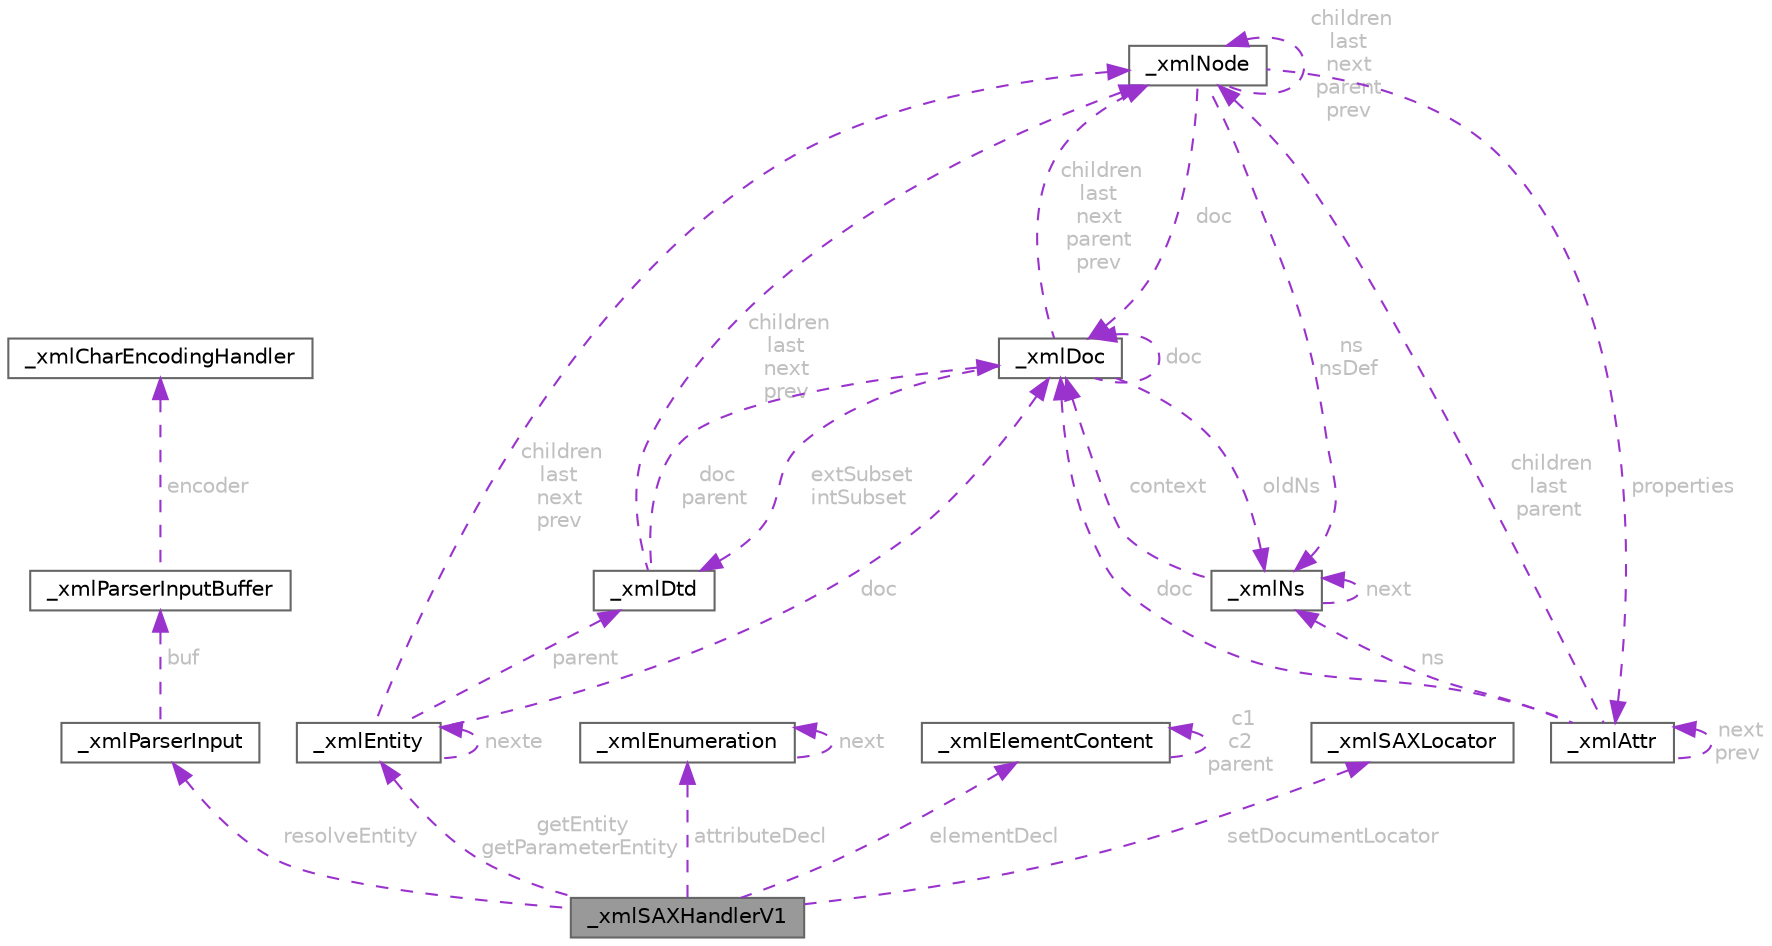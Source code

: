 digraph "_xmlSAXHandlerV1"
{
 // LATEX_PDF_SIZE
  bgcolor="transparent";
  edge [fontname=Helvetica,fontsize=10,labelfontname=Helvetica,labelfontsize=10];
  node [fontname=Helvetica,fontsize=10,shape=box,height=0.2,width=0.4];
  Node1 [label="_xmlSAXHandlerV1",height=0.2,width=0.4,color="gray40", fillcolor="grey60", style="filled", fontcolor="black",tooltip=" "];
  Node2 -> Node1 [dir="back",color="darkorchid3",style="dashed",label=" resolveEntity",fontcolor="grey" ];
  Node2 [label="_xmlParserInput",height=0.2,width=0.4,color="gray40", fillcolor="white", style="filled",URL="$struct__xml_parser_input.html",tooltip=" "];
  Node3 -> Node2 [dir="back",color="darkorchid3",style="dashed",label=" buf",fontcolor="grey" ];
  Node3 [label="_xmlParserInputBuffer",height=0.2,width=0.4,color="gray40", fillcolor="white", style="filled",URL="$struct__xml_parser_input_buffer.html",tooltip=" "];
  Node4 -> Node3 [dir="back",color="darkorchid3",style="dashed",label=" encoder",fontcolor="grey" ];
  Node4 [label="_xmlCharEncodingHandler",height=0.2,width=0.4,color="gray40", fillcolor="white", style="filled",URL="$struct__xml_char_encoding_handler.html",tooltip=" "];
  Node5 -> Node1 [dir="back",color="darkorchid3",style="dashed",label=" getEntity\ngetParameterEntity",fontcolor="grey" ];
  Node5 [label="_xmlEntity",height=0.2,width=0.4,color="gray40", fillcolor="white", style="filled",URL="$struct__xml_entity.html",tooltip=" "];
  Node6 -> Node5 [dir="back",color="darkorchid3",style="dashed",label=" children\nlast\nnext\nprev",fontcolor="grey" ];
  Node6 [label="_xmlNode",height=0.2,width=0.4,color="gray40", fillcolor="white", style="filled",URL="$struct__xml_node.html",tooltip=" "];
  Node6 -> Node6 [dir="back",color="darkorchid3",style="dashed",label=" children\nlast\nnext\nparent\nprev",fontcolor="grey" ];
  Node7 -> Node6 [dir="back",color="darkorchid3",style="dashed",label=" doc",fontcolor="grey" ];
  Node7 [label="_xmlDoc",height=0.2,width=0.4,color="gray40", fillcolor="white", style="filled",URL="$struct__xml_doc.html",tooltip=" "];
  Node6 -> Node7 [dir="back",color="darkorchid3",style="dashed",label=" children\nlast\nnext\nparent\nprev",fontcolor="grey" ];
  Node7 -> Node7 [dir="back",color="darkorchid3",style="dashed",label=" doc",fontcolor="grey" ];
  Node8 -> Node7 [dir="back",color="darkorchid3",style="dashed",label=" extSubset\nintSubset",fontcolor="grey" ];
  Node8 [label="_xmlDtd",height=0.2,width=0.4,color="gray40", fillcolor="white", style="filled",URL="$struct__xml_dtd.html",tooltip=" "];
  Node6 -> Node8 [dir="back",color="darkorchid3",style="dashed",label=" children\nlast\nnext\nprev",fontcolor="grey" ];
  Node7 -> Node8 [dir="back",color="darkorchid3",style="dashed",label=" doc\nparent",fontcolor="grey" ];
  Node9 -> Node7 [dir="back",color="darkorchid3",style="dashed",label=" oldNs",fontcolor="grey" ];
  Node9 [label="_xmlNs",height=0.2,width=0.4,color="gray40", fillcolor="white", style="filled",URL="$struct__xml_ns.html",tooltip=" "];
  Node9 -> Node9 [dir="back",color="darkorchid3",style="dashed",label=" next",fontcolor="grey" ];
  Node7 -> Node9 [dir="back",color="darkorchid3",style="dashed",label=" context",fontcolor="grey" ];
  Node9 -> Node6 [dir="back",color="darkorchid3",style="dashed",label=" ns\nnsDef",fontcolor="grey" ];
  Node10 -> Node6 [dir="back",color="darkorchid3",style="dashed",label=" properties",fontcolor="grey" ];
  Node10 [label="_xmlAttr",height=0.2,width=0.4,color="gray40", fillcolor="white", style="filled",URL="$struct__xml_attr.html",tooltip=" "];
  Node6 -> Node10 [dir="back",color="darkorchid3",style="dashed",label=" children\nlast\nparent",fontcolor="grey" ];
  Node10 -> Node10 [dir="back",color="darkorchid3",style="dashed",label=" next\nprev",fontcolor="grey" ];
  Node7 -> Node10 [dir="back",color="darkorchid3",style="dashed",label=" doc",fontcolor="grey" ];
  Node9 -> Node10 [dir="back",color="darkorchid3",style="dashed",label=" ns",fontcolor="grey" ];
  Node8 -> Node5 [dir="back",color="darkorchid3",style="dashed",label=" parent",fontcolor="grey" ];
  Node7 -> Node5 [dir="back",color="darkorchid3",style="dashed",label=" doc",fontcolor="grey" ];
  Node5 -> Node5 [dir="back",color="darkorchid3",style="dashed",label=" nexte",fontcolor="grey" ];
  Node11 -> Node1 [dir="back",color="darkorchid3",style="dashed",label=" attributeDecl",fontcolor="grey" ];
  Node11 [label="_xmlEnumeration",height=0.2,width=0.4,color="gray40", fillcolor="white", style="filled",URL="$struct__xml_enumeration.html",tooltip=" "];
  Node11 -> Node11 [dir="back",color="darkorchid3",style="dashed",label=" next",fontcolor="grey" ];
  Node12 -> Node1 [dir="back",color="darkorchid3",style="dashed",label=" elementDecl",fontcolor="grey" ];
  Node12 [label="_xmlElementContent",height=0.2,width=0.4,color="gray40", fillcolor="white", style="filled",URL="$struct__xml_element_content.html",tooltip=" "];
  Node12 -> Node12 [dir="back",color="darkorchid3",style="dashed",label=" c1\nc2\nparent",fontcolor="grey" ];
  Node13 -> Node1 [dir="back",color="darkorchid3",style="dashed",label=" setDocumentLocator",fontcolor="grey" ];
  Node13 [label="_xmlSAXLocator",height=0.2,width=0.4,color="gray40", fillcolor="white", style="filled",URL="$struct__xml_s_a_x_locator.html",tooltip=" "];
}
